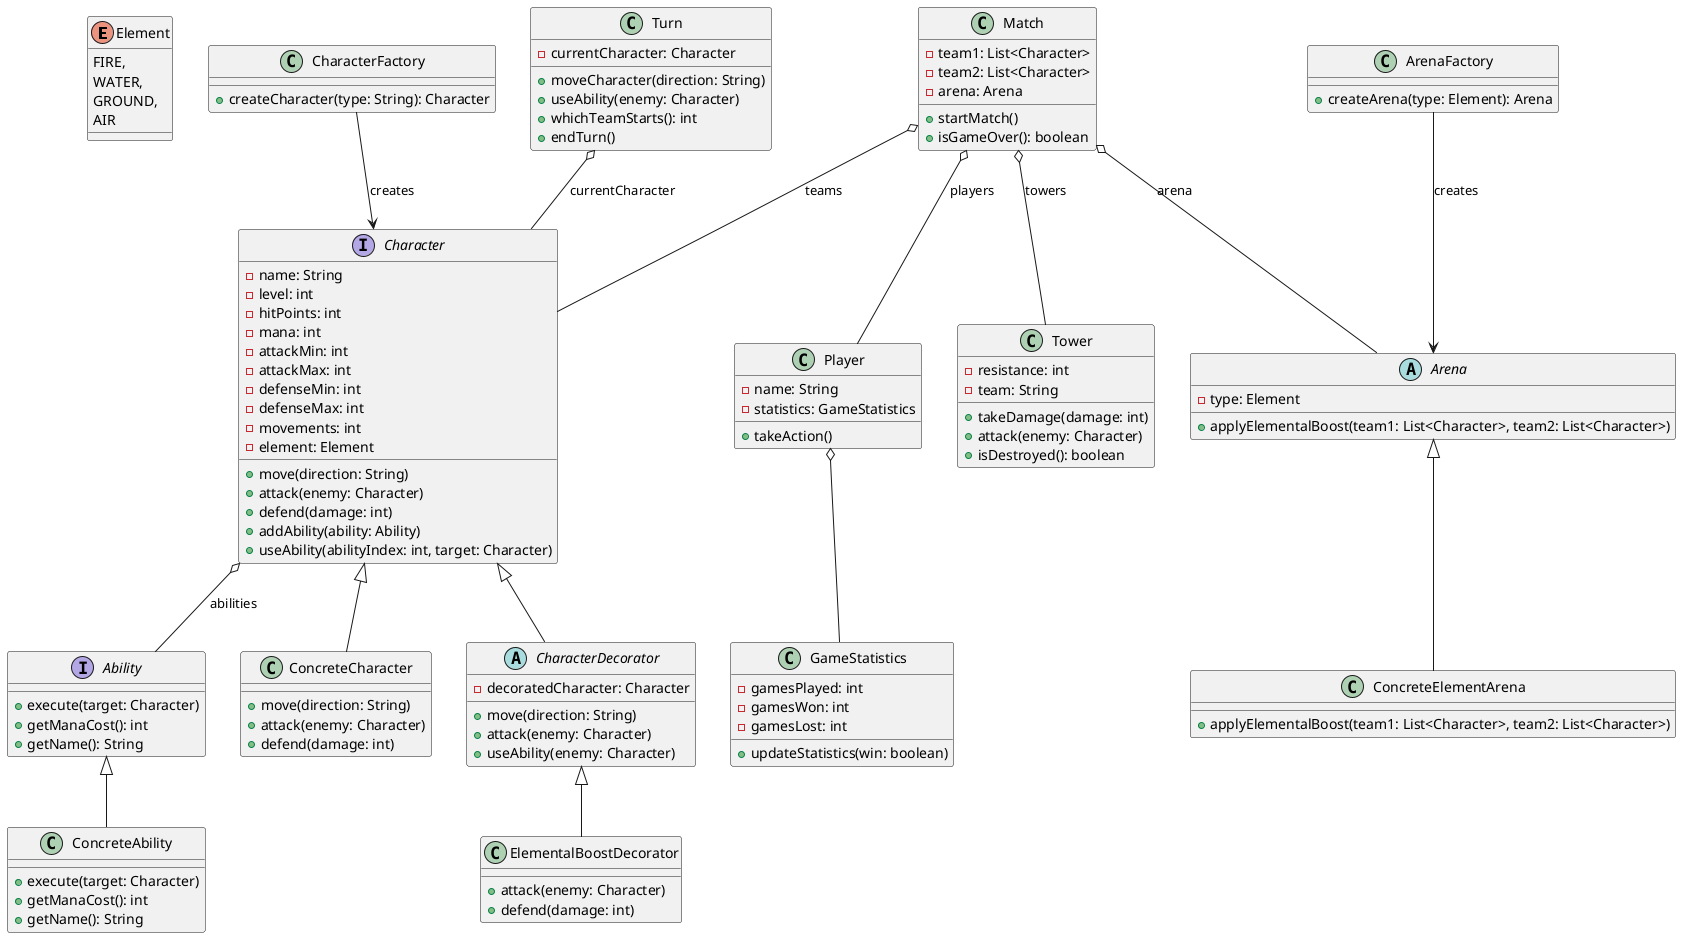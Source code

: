 @startuml moba_diagram

enum Element {
    FIRE,
    WATER,
    GROUND,
    AIR
}

interface Character {
    - name: String
    - level: int
    - hitPoints: int
    - mana: int
    - attackMin: int
    - attackMax: int
    - defenseMin: int
    - defenseMax: int
    - movements: int
    - element: Element
    + move(direction: String)
    + attack(enemy: Character)
    + defend(damage: int)
    + addAbility(ability: Ability)
    + useAbility(abilityIndex: int, target: Character)
}

class ConcreteCharacter {
    + move(direction: String)
    + attack(enemy: Character)
    + defend(damage: int)
}

class CharacterFactory {
    + createCharacter(type: String): Character
}

abstract class CharacterDecorator {
    - decoratedCharacter: Character
    + move(direction: String)
    + attack(enemy: Character)
    + useAbility(enemy: Character)
}

class ElementalBoostDecorator {
    + attack(enemy: Character)
    + defend(damage: int)
}

interface Ability {
    + execute(target: Character)
    + getManaCost(): int
    + getName(): String
}

class ConcreteAbility {
    + execute(target: Character)
    + getManaCost(): int
    + getName(): String
}

class Tower {
    - resistance: int
    - team: String
    + takeDamage(damage: int)
    + attack(enemy: Character)
    + isDestroyed(): boolean
}

abstract class Arena {
    - type: Element
    + applyElementalBoost(team1: List<Character>, team2: List<Character>)
}

class ConcreteElementArena {
    + applyElementalBoost(team1: List<Character>, team2: List<Character>)
}

class ArenaFactory {
    + createArena(type: Element): Arena
}

class Match {
    - team1: List<Character>
    - team2: List<Character>
    - arena: Arena
    + startMatch()
    + isGameOver(): boolean
}

class Turn {
    - currentCharacter: Character
    + moveCharacter(direction: String)
    + useAbility(enemy: Character)
    + whichTeamStarts(): int
    + endTurn()
}

class Player {
    - name: String
    - statistics: GameStatistics
    + takeAction()
}

class GameStatistics {
    - gamesPlayed: int
    - gamesWon: int
    - gamesLost: int
    + updateStatistics(win: boolean)
}

Character <|-- CharacterDecorator
Character o-- Ability : abilities
CharacterDecorator <|-- ElementalBoostDecorator
Character <|-- ConcreteCharacter
CharacterFactory --> Character : creates

Ability <|-- ConcreteAbility

Arena <|-- ConcreteElementArena
ArenaFactory --> Arena : creates

Match o-- Tower : towers
Match o-- Character : teams
Match o-- Arena : arena
Match o-- Player : players

Turn o-- Character : currentCharacter

Player o-- GameStatistics

@enduml